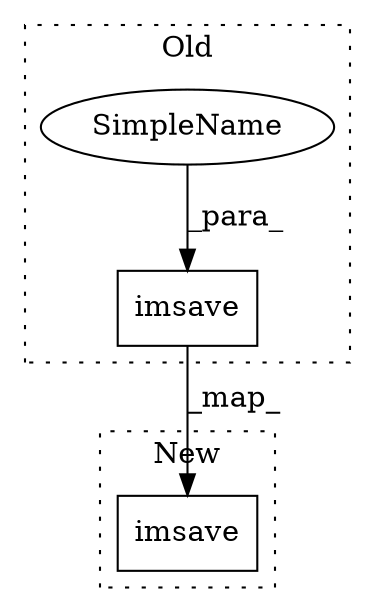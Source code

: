 digraph G {
subgraph cluster0 {
1 [label="imsave" a="32" s="3644,3725" l="7,1" shape="box"];
3 [label="SimpleName" a="42" s="" l="" shape="ellipse"];
label = "Old";
style="dotted";
}
subgraph cluster1 {
2 [label="imsave" a="32" s="3699,3715" l="7,1" shape="box"];
label = "New";
style="dotted";
}
1 -> 2 [label="_map_"];
3 -> 1 [label="_para_"];
}